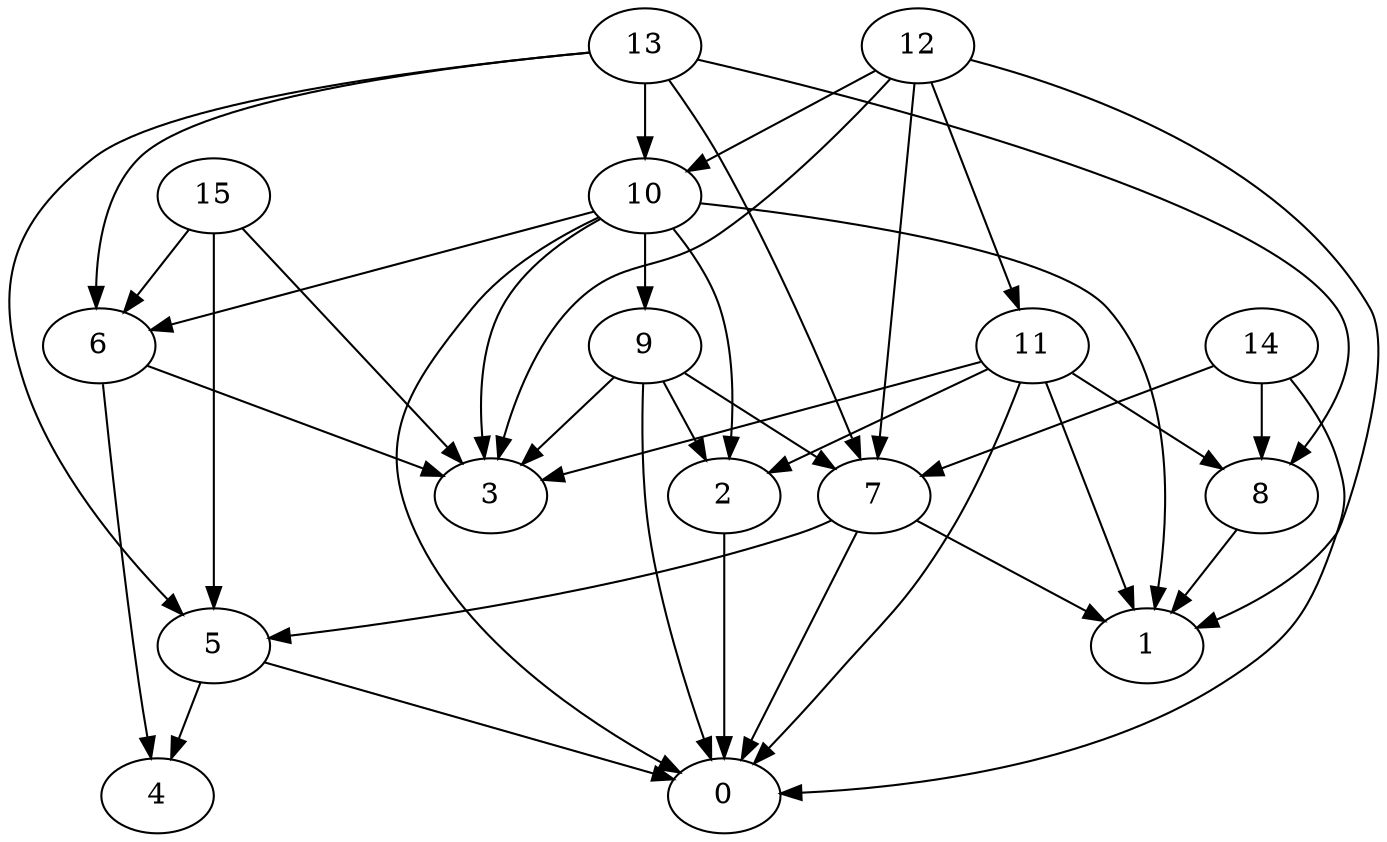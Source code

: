 digraph "Random_Nodes_16_Density_2.50_CCR_0.10_WeightType_Random" {
	graph ["Duplicate states"=0,
		GraphType=Random,
		"Max states in OPEN"=0,
		Modes="120000ms; topo-ordered tasks, ; Pruning: task equivalence, fixed order ready list, ; F-value: ; Optimisation: best schedule length (\
SL) optimisation on equal, ",
		NumberOfTasks=16,
		"Pruned using list schedule length"=7926,
		"States removed from OPEN"=0,
		TargetSystem="Homogeneous-2",
		"Time to schedule (ms)"=316,
		"Total idle time"=0,
		"Total schedule length"=1166,
		"Total sequential time"=2310,
		"Total states created"=15852
	];
	13	["Finish time"=170,
		Processor=0,
		"Start time"=0,
		Weight=170];
	10	["Finish time"=219,
		Processor=0,
		"Start time"=170,
		Weight=49];
	13 -> 10	[Weight=2];
	7	["Finish time"=559,
		Processor=0,
		"Start time"=316,
		Weight=243];
	13 -> 7	[Weight=7];
	6	["Finish time"=535,
		Processor=1,
		"Start time"=292,
		Weight=243];
	13 -> 6	[Weight=10];
	8	["Finish time"=803,
		Processor=1,
		"Start time"=584,
		Weight=219];
	13 -> 8	[Weight=5];
	5	["Finish time"=656,
		Processor=0,
		"Start time"=559,
		Weight=97];
	13 -> 5	[Weight=4];
	12	["Finish time"=146,
		Processor=1,
		"Start time"=0,
		Weight=146];
	12 -> 10	[Weight=6];
	12 -> 7	[Weight=4];
	11	["Finish time"=584,
		Processor=1,
		"Start time"=535,
		Weight=49];
	12 -> 11	[Weight=2];
	3	["Finish time"=1166,
		Processor=0,
		"Start time"=996,
		Weight=170];
	12 -> 3	[Weight=8];
	1	["Finish time"=1144,
		Processor=1,
		"Start time"=1022,
		Weight=122];
	12 -> 1	[Weight=4];
	9	["Finish time"=316,
		Processor=0,
		"Start time"=219,
		Weight=97];
	10 -> 9	[Weight=7];
	10 -> 6	[Weight=6];
	2	["Finish time"=753,
		Processor=0,
		"Start time"=656,
		Weight=97];
	10 -> 2	[Weight=10];
	0	["Finish time"=1022,
		Processor=1,
		"Start time"=803,
		Weight=219];
	10 -> 0	[Weight=7];
	10 -> 3	[Weight=2];
	10 -> 1	[Weight=9];
	14	["Finish time"=243,
		Processor=1,
		"Start time"=146,
		Weight=97];
	14 -> 7	[Weight=6];
	14 -> 8	[Weight=9];
	14 -> 0	[Weight=10];
	9 -> 7	[Weight=3];
	9 -> 2	[Weight=4];
	9 -> 0	[Weight=8];
	9 -> 3	[Weight=3];
	7 -> 5	[Weight=4];
	7 -> 0	[Weight=3];
	7 -> 1	[Weight=5];
	15	["Finish time"=292,
		Processor=1,
		"Start time"=243,
		Weight=49];
	15 -> 6	[Weight=7];
	15 -> 5	[Weight=5];
	15 -> 3	[Weight=4];
	4	["Finish time"=996,
		Processor=0,
		"Start time"=753,
		Weight=243];
	6 -> 4	[Weight=7];
	6 -> 3	[Weight=5];
	11 -> 8	[Weight=8];
	11 -> 2	[Weight=6];
	11 -> 0	[Weight=8];
	11 -> 3	[Weight=6];
	11 -> 1	[Weight=8];
	8 -> 1	[Weight=10];
	5 -> 4	[Weight=3];
	5 -> 0	[Weight=2];
	2 -> 0	[Weight=4];
}
